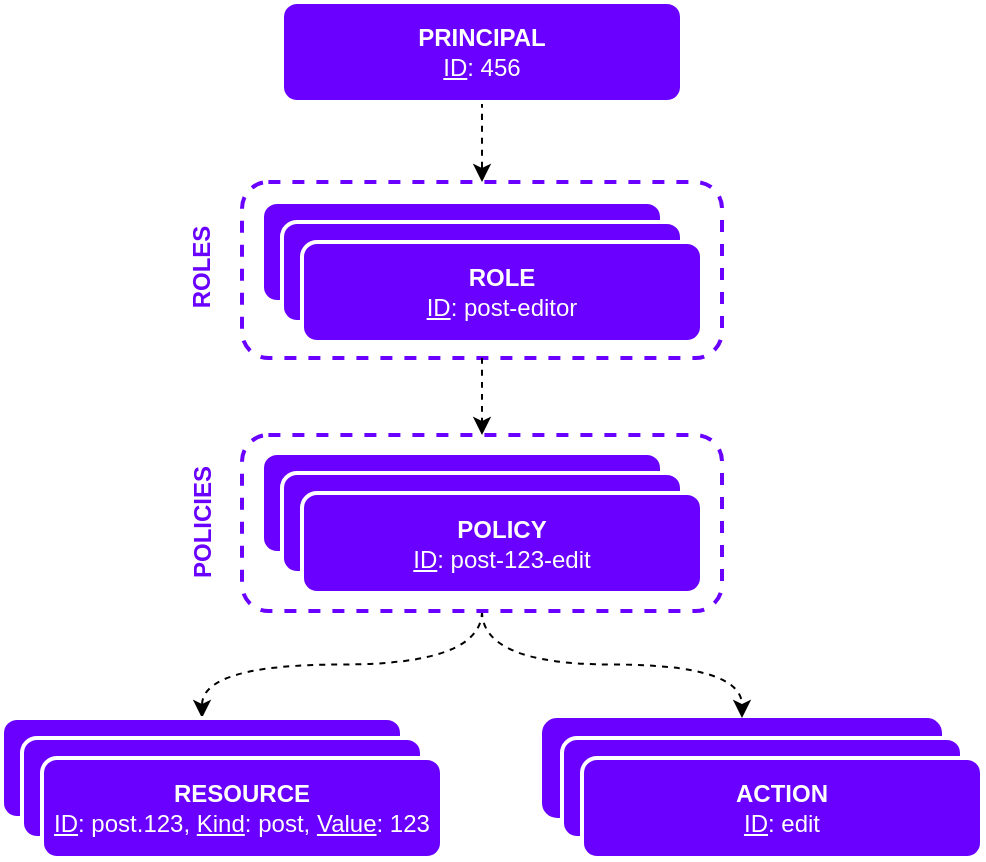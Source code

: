 <mxfile version="20.7.4" type="device"><diagram id="4MzAQKvcI6q4NmppdmHA" name="Page-1"><mxGraphModel dx="1562" dy="971" grid="1" gridSize="10" guides="1" tooltips="1" connect="1" arrows="1" fold="1" page="1" pageScale="1" pageWidth="827" pageHeight="1169" math="0" shadow="0"><root><mxCell id="0"/><mxCell id="1" parent="0"/><mxCell id="5pIXaF9wru2NKRADST3t-1" style="edgeStyle=orthogonalEdgeStyle;rounded=0;orthogonalLoop=1;jettySize=auto;html=1;exitX=0.5;exitY=1;exitDx=0;exitDy=0;entryX=0.5;entryY=0;entryDx=0;entryDy=0;dashed=1;curved=1;" parent="1" source="DDJhn49cIJmkNDTfuRr2-33" target="DDJhn49cIJmkNDTfuRr2-2" edge="1"><mxGeometry relative="1" as="geometry"><mxPoint x="460" y="517" as="targetPoint"/></mxGeometry></mxCell><mxCell id="pjFFy6A1I58KHVX7zRIg-2" style="edgeStyle=orthogonalEdgeStyle;rounded=0;orthogonalLoop=1;jettySize=auto;html=1;exitX=0.5;exitY=1;exitDx=0;exitDy=0;entryX=0.5;entryY=0;entryDx=0;entryDy=0;dashed=1;curved=1;" edge="1" parent="1" source="DDJhn49cIJmkNDTfuRr2-33" target="DDJhn49cIJmkNDTfuRr2-3"><mxGeometry relative="1" as="geometry"/></mxCell><mxCell id="DDJhn49cIJmkNDTfuRr2-33" value="" style="rounded=1;whiteSpace=wrap;html=1;strokeColor=#6A00FF;strokeWidth=2;fontFamily=Helvetica;fontSize=14;fontColor=#6A00FF;fillColor=default;dashed=1;" parent="1" vertex="1"><mxGeometry x="340" y="386.5" width="240" height="88" as="geometry"/></mxCell><mxCell id="DDJhn49cIJmkNDTfuRr2-30" value="" style="rounded=1;whiteSpace=wrap;html=1;strokeColor=#6A00FF;strokeWidth=2;fontFamily=Helvetica;fontSize=14;fontColor=#6A00FF;fillColor=default;dashed=1;" parent="1" vertex="1"><mxGeometry x="340" y="260" width="240" height="88" as="geometry"/></mxCell><mxCell id="DDJhn49cIJmkNDTfuRr2-2" value="RESOURCE&lt;br&gt;(Kind + Value)" style="rounded=1;whiteSpace=wrap;html=1;fillColor=#6a00ff;fontColor=#ffffff;strokeColor=#FFFFFF;strokeWidth=2;" parent="1" vertex="1"><mxGeometry x="220" y="528" width="200" height="50" as="geometry"/></mxCell><mxCell id="DDJhn49cIJmkNDTfuRr2-3" value="ACTION&lt;br&gt;(Name)" style="rounded=1;whiteSpace=wrap;html=1;fillColor=#6a00ff;fontColor=#ffffff;strokeColor=none;strokeWidth=2;" parent="1" vertex="1"><mxGeometry x="490" y="528" width="200" height="50" as="geometry"/></mxCell><mxCell id="DDJhn49cIJmkNDTfuRr2-4" value="RESOURCE&lt;br&gt;(Kind + Value)" style="rounded=1;whiteSpace=wrap;html=1;fillColor=#6a00ff;fontColor=#ffffff;strokeColor=#FFFFFF;strokeWidth=2;" parent="1" vertex="1"><mxGeometry x="230" y="538" width="200" height="50" as="geometry"/></mxCell><mxCell id="DDJhn49cIJmkNDTfuRr2-5" value="&lt;b&gt;RESOURCE&lt;/b&gt;&lt;br&gt;&lt;u&gt;ID&lt;/u&gt;: post.123, &lt;u&gt;Kind&lt;/u&gt;: post, &lt;u&gt;Value&lt;/u&gt;: 123" style="rounded=1;whiteSpace=wrap;html=1;fillColor=#6a00ff;fontColor=#ffffff;strokeColor=#FFFFFF;strokeWidth=2;" parent="1" vertex="1"><mxGeometry x="240" y="548" width="200" height="50" as="geometry"/></mxCell><mxCell id="DDJhn49cIJmkNDTfuRr2-6" value="ACTION&lt;br&gt;(Name)" style="rounded=1;whiteSpace=wrap;html=1;fillColor=#6a00ff;fontColor=#ffffff;strokeColor=#FFFFFF;strokeWidth=2;" parent="1" vertex="1"><mxGeometry x="500" y="538" width="200" height="50" as="geometry"/></mxCell><mxCell id="DDJhn49cIJmkNDTfuRr2-7" value="&lt;b&gt;ACTION&lt;/b&gt;&lt;br&gt;&lt;u&gt;ID&lt;/u&gt;: edit" style="rounded=1;whiteSpace=wrap;html=1;fillColor=#6a00ff;fontColor=#ffffff;strokeColor=#FFFFFF;strokeWidth=2;" parent="1" vertex="1"><mxGeometry x="510" y="548" width="200" height="50" as="geometry"/></mxCell><mxCell id="DDJhn49cIJmkNDTfuRr2-32" style="edgeStyle=orthogonalEdgeStyle;curved=1;rounded=0;orthogonalLoop=1;jettySize=auto;html=1;exitX=0.5;exitY=1;exitDx=0;exitDy=0;entryX=0.5;entryY=0;entryDx=0;entryDy=0;dashed=1;fontFamily=Helvetica;fontSize=14;fontColor=#6A00FF;elbow=vertical;" parent="1" source="DDJhn49cIJmkNDTfuRr2-9" target="DDJhn49cIJmkNDTfuRr2-30" edge="1"><mxGeometry relative="1" as="geometry"/></mxCell><mxCell id="DDJhn49cIJmkNDTfuRr2-9" value="&lt;b&gt;PRINCIPAL&lt;/b&gt;&lt;br&gt;&lt;u&gt;ID&lt;/u&gt;: 456" style="rounded=1;whiteSpace=wrap;html=1;fillColor=#6a00ff;fontColor=#ffffff;strokeColor=#FFFFFF;strokeWidth=2;" parent="1" vertex="1"><mxGeometry x="360" y="170" width="200" height="50" as="geometry"/></mxCell><mxCell id="DDJhn49cIJmkNDTfuRr2-15" value="&lt;b&gt;ROLE&lt;/b&gt;&lt;br&gt;&lt;u&gt;Name&lt;/u&gt;: post-123-edit" style="rounded=1;whiteSpace=wrap;html=1;fillColor=#6a00ff;fontColor=#ffffff;strokeColor=#FFFFFF;strokeWidth=2;" parent="1" vertex="1"><mxGeometry x="350" y="270" width="200" height="50" as="geometry"/></mxCell><mxCell id="DDJhn49cIJmkNDTfuRr2-16" value="&lt;b&gt;ROLE&lt;/b&gt;&lt;br&gt;&lt;u&gt;Name&lt;/u&gt;: post-123-edit" style="rounded=1;whiteSpace=wrap;html=1;fillColor=#6a00ff;fontColor=#ffffff;strokeColor=#FFFFFF;strokeWidth=2;" parent="1" vertex="1"><mxGeometry x="360" y="280" width="200" height="50" as="geometry"/></mxCell><mxCell id="DDJhn49cIJmkNDTfuRr2-34" style="edgeStyle=orthogonalEdgeStyle;curved=1;rounded=0;orthogonalLoop=1;jettySize=auto;html=1;exitX=0.5;exitY=1;exitDx=0;exitDy=0;entryX=0.5;entryY=0;entryDx=0;entryDy=0;dashed=1;fontFamily=Helvetica;fontSize=14;fontColor=#6A00FF;elbow=vertical;" parent="1" source="DDJhn49cIJmkNDTfuRr2-30" target="DDJhn49cIJmkNDTfuRr2-33" edge="1"><mxGeometry relative="1" as="geometry"/></mxCell><mxCell id="DDJhn49cIJmkNDTfuRr2-17" value="&lt;b&gt;ROLE&lt;/b&gt;&lt;br&gt;&lt;u&gt;ID&lt;/u&gt;: post-editor" style="rounded=1;whiteSpace=wrap;html=1;fillColor=#6a00ff;fontColor=#ffffff;strokeColor=#FFFFFF;strokeWidth=2;" parent="1" vertex="1"><mxGeometry x="370" y="290" width="200" height="50" as="geometry"/></mxCell><mxCell id="DDJhn49cIJmkNDTfuRr2-19" value="&lt;b&gt;POLICY&lt;/b&gt;&lt;br&gt;&lt;u&gt;Name&lt;/u&gt;: post-123-edit" style="rounded=1;whiteSpace=wrap;html=1;fillColor=#6a00ff;fontColor=#ffffff;strokeColor=#FFFFFF;strokeWidth=2;" parent="1" vertex="1"><mxGeometry x="350" y="395.5" width="200" height="50" as="geometry"/></mxCell><mxCell id="DDJhn49cIJmkNDTfuRr2-20" value="&lt;b&gt;POLICY&lt;/b&gt;&lt;br&gt;&lt;u&gt;Name&lt;/u&gt;: post-123-edit" style="rounded=1;whiteSpace=wrap;html=1;fillColor=#6a00ff;fontColor=#ffffff;strokeColor=#FFFFFF;strokeWidth=2;" parent="1" vertex="1"><mxGeometry x="360" y="405.5" width="200" height="50" as="geometry"/></mxCell><mxCell id="DDJhn49cIJmkNDTfuRr2-21" value="&lt;b&gt;POLICY&lt;/b&gt;&lt;br&gt;&lt;u&gt;ID&lt;/u&gt;: post-123-edit" style="rounded=1;whiteSpace=wrap;html=1;fillColor=#6a00ff;fontColor=#ffffff;strokeColor=#FFFFFF;strokeWidth=2;" parent="1" vertex="1"><mxGeometry x="370" y="415.5" width="200" height="50" as="geometry"/></mxCell><mxCell id="DDJhn49cIJmkNDTfuRr2-41" value="&lt;b&gt;POLICIES&lt;/b&gt;" style="text;html=1;align=center;verticalAlign=middle;resizable=0;points=[];autosize=1;strokeColor=none;fillColor=none;fontSize=12;fontFamily=Helvetica;fontColor=#6A00FF;rotation=-90;" parent="1" vertex="1"><mxGeometry x="280" y="415.5" width="80" height="30" as="geometry"/></mxCell><mxCell id="DDJhn49cIJmkNDTfuRr2-42" value="&lt;b&gt;ROLES&lt;/b&gt;" style="text;html=1;align=center;verticalAlign=middle;resizable=0;points=[];autosize=1;strokeColor=none;fillColor=none;fontSize=12;fontFamily=Helvetica;fontColor=#6A00FF;rotation=-90;" parent="1" vertex="1"><mxGeometry x="290" y="288" width="60" height="30" as="geometry"/></mxCell></root></mxGraphModel></diagram></mxfile>